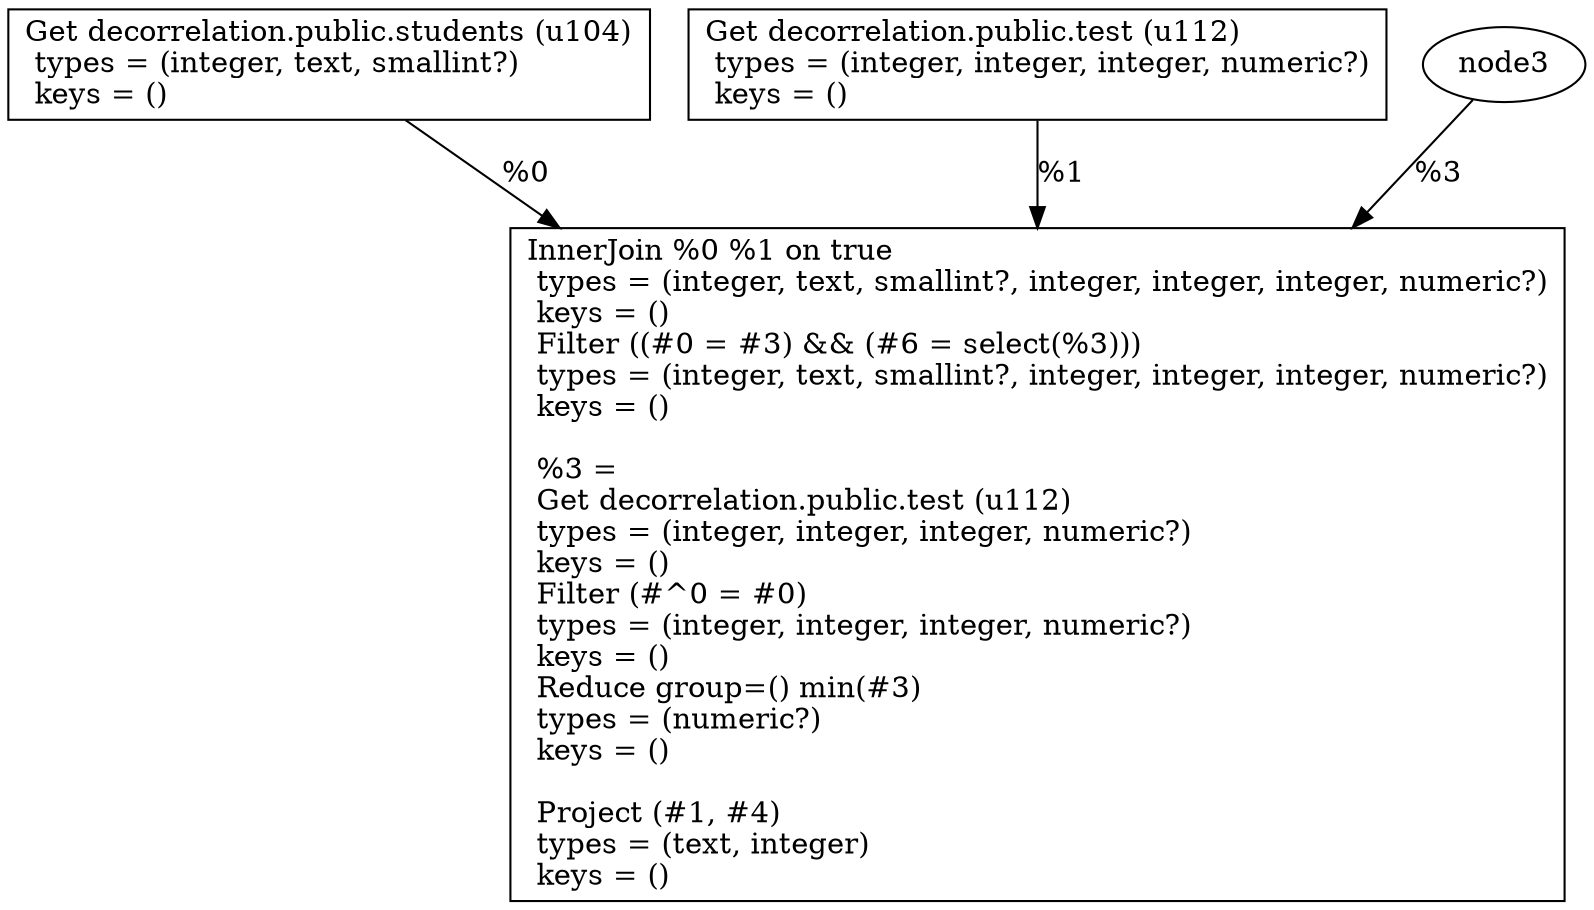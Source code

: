 digraph G {
    node0 [shape = record, label=" Get decorrelation.public.students (u104)\l  types = (integer, text, smallint?)\l  keys = ()\l"]
    node1 [shape = record, label=" Get decorrelation.public.test (u112)\l  types = (integer, integer, integer, numeric?)\l  keys = ()\l"]
    node2 [shape = record, label=" InnerJoin %0 %1 on true\l  types = (integer, text, smallint?, integer, integer, integer, numeric?)\l  keys = ()\l Filter ((#0 = #3) && (#6 = select(%3)))\l  types = (integer, text, smallint?, integer, integer, integer, numeric?)\l  keys = ()\l \l  %3 =\l   Get decorrelation.public.test (u112)\l    types = (integer, integer, integer, numeric?)\l    keys = ()\l   Filter (#^0 = #0)\l    types = (integer, integer, integer, numeric?)\l    keys = ()\l   Reduce group=() min(#3)\l    types = (numeric?)\l    keys = ()\l \l Project (#1, #4)\l  types = (text, integer)\l  keys = ()\l"]
    node1 -> node2 [label = "%1\l"]
    node0 -> node2 [label = "%0\l"]
    node3 -> node2 [label = "%3\l"]
}
